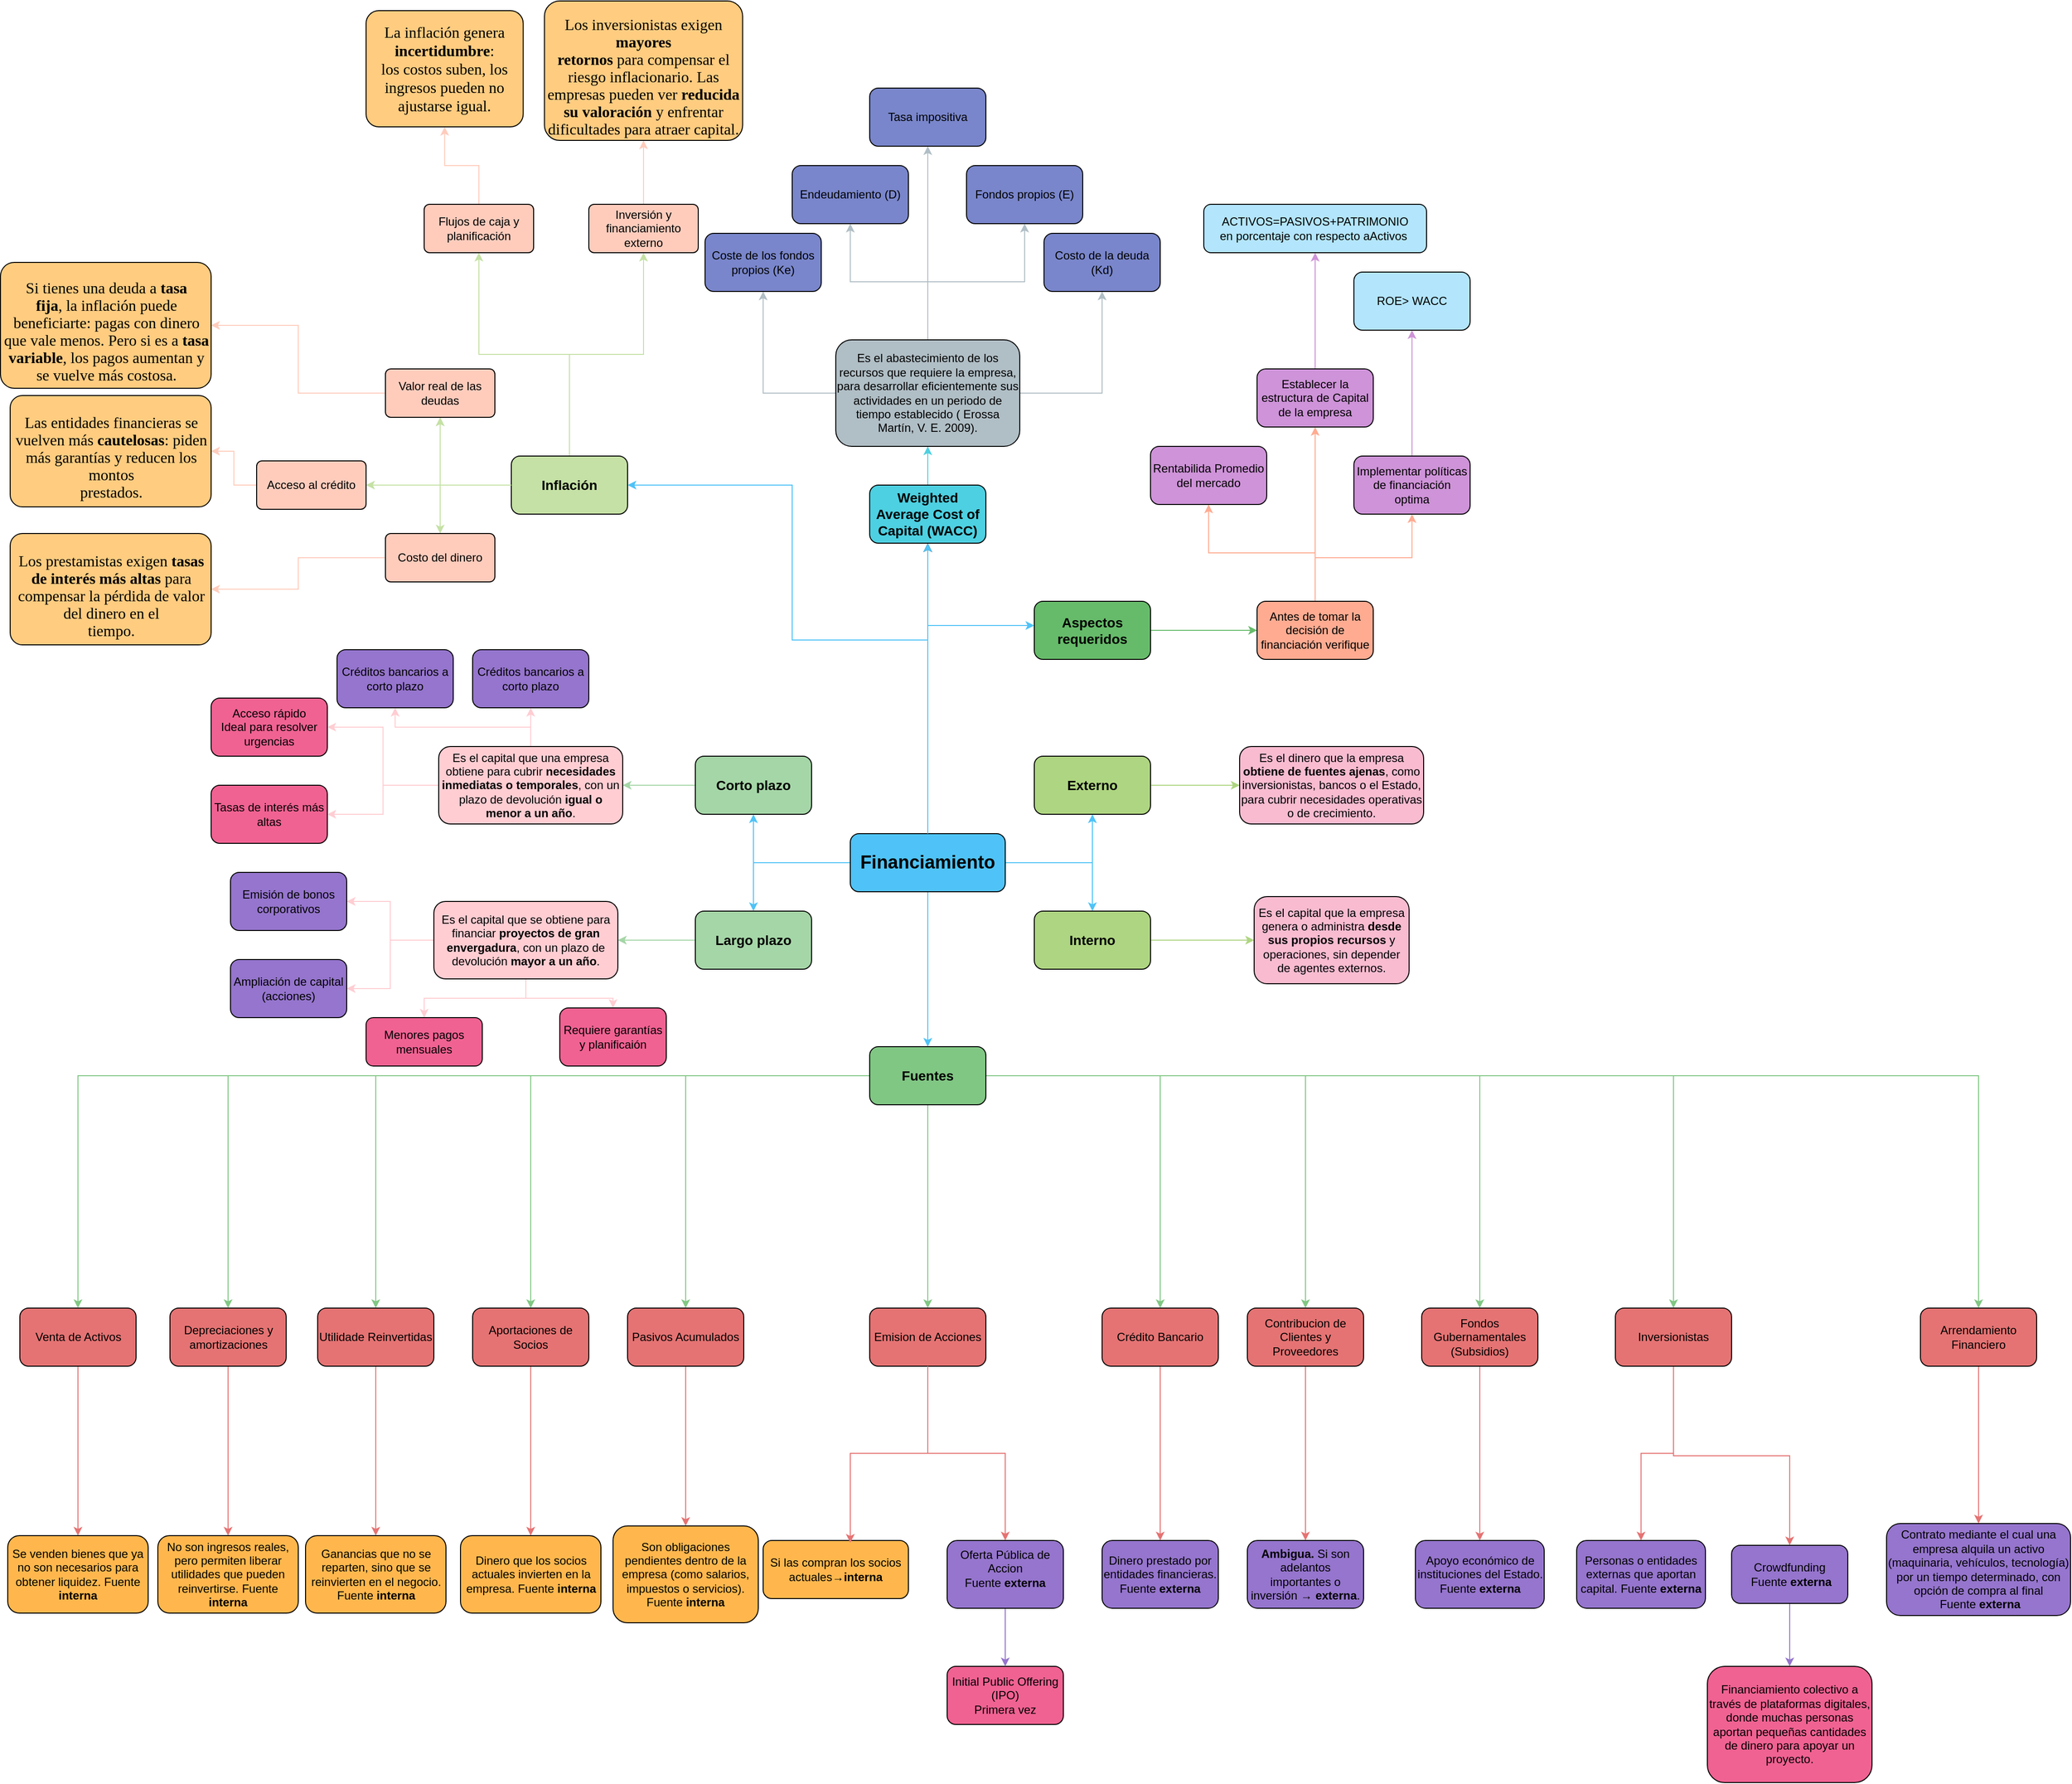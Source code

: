 <mxfile version="28.0.4">
  <diagram name="Página-1" id="NgDi0-G2fYcfRRq5TF5D">
    <mxGraphModel dx="4392" dy="3272" grid="1" gridSize="10" guides="1" tooltips="1" connect="1" arrows="1" fold="1" page="1" pageScale="1" pageWidth="827" pageHeight="1169" math="0" shadow="0">
      <root>
        <mxCell id="0" />
        <mxCell id="1" parent="0" />
        <mxCell id="3lcLdaj5VPi4XaE6kp0t-1" style="edgeStyle=orthogonalEdgeStyle;rounded=0;orthogonalLoop=1;jettySize=auto;html=1;strokeColor=#4FC3F7;" edge="1" parent="1" source="3lcLdaj5VPi4XaE6kp0t-10" target="3lcLdaj5VPi4XaE6kp0t-14">
          <mxGeometry relative="1" as="geometry" />
        </mxCell>
        <mxCell id="3lcLdaj5VPi4XaE6kp0t-2" value="" style="edgeStyle=orthogonalEdgeStyle;rounded=0;orthogonalLoop=1;jettySize=auto;html=1;strokeColor=#4FC3F7;" edge="1" parent="1" source="3lcLdaj5VPi4XaE6kp0t-10" target="3lcLdaj5VPi4XaE6kp0t-12">
          <mxGeometry relative="1" as="geometry" />
        </mxCell>
        <mxCell id="3lcLdaj5VPi4XaE6kp0t-3" style="edgeStyle=orthogonalEdgeStyle;rounded=0;orthogonalLoop=1;jettySize=auto;html=1;strokeColor=#4FC3F7;" edge="1" parent="1" source="3lcLdaj5VPi4XaE6kp0t-10" target="3lcLdaj5VPi4XaE6kp0t-16">
          <mxGeometry relative="1" as="geometry" />
        </mxCell>
        <mxCell id="3lcLdaj5VPi4XaE6kp0t-4" style="edgeStyle=orthogonalEdgeStyle;rounded=0;orthogonalLoop=1;jettySize=auto;html=1;strokeColor=#4FC3F7;" edge="1" parent="1" source="3lcLdaj5VPi4XaE6kp0t-10" target="3lcLdaj5VPi4XaE6kp0t-18">
          <mxGeometry relative="1" as="geometry" />
        </mxCell>
        <mxCell id="3lcLdaj5VPi4XaE6kp0t-5" style="edgeStyle=orthogonalEdgeStyle;rounded=0;orthogonalLoop=1;jettySize=auto;html=1;strokeColor=#4FC3F7;" edge="1" parent="1" source="3lcLdaj5VPi4XaE6kp0t-10" target="3lcLdaj5VPi4XaE6kp0t-20">
          <mxGeometry relative="1" as="geometry">
            <Array as="points">
              <mxPoint x="330" y="55" />
              <mxPoint x="440" y="55" />
            </Array>
          </mxGeometry>
        </mxCell>
        <mxCell id="3lcLdaj5VPi4XaE6kp0t-6" style="edgeStyle=orthogonalEdgeStyle;rounded=0;orthogonalLoop=1;jettySize=auto;html=1;strokeColor=#4FC3F7;" edge="1" parent="1" source="3lcLdaj5VPi4XaE6kp0t-10" target="3lcLdaj5VPi4XaE6kp0t-32">
          <mxGeometry relative="1" as="geometry" />
        </mxCell>
        <mxCell id="3lcLdaj5VPi4XaE6kp0t-7" style="edgeStyle=orthogonalEdgeStyle;rounded=0;orthogonalLoop=1;jettySize=auto;html=1;strokeColor=#4FC3F7;" edge="1" parent="1" source="3lcLdaj5VPi4XaE6kp0t-10" target="3lcLdaj5VPi4XaE6kp0t-38">
          <mxGeometry relative="1" as="geometry">
            <Array as="points">
              <mxPoint x="330" y="70" />
              <mxPoint x="190" y="70" />
            </Array>
          </mxGeometry>
        </mxCell>
        <mxCell id="3lcLdaj5VPi4XaE6kp0t-8" style="edgeStyle=orthogonalEdgeStyle;rounded=0;orthogonalLoop=1;jettySize=auto;html=1;strokeColor=#4DD0E1;" edge="1" parent="1" source="3lcLdaj5VPi4XaE6kp0t-123" target="3lcLdaj5VPi4XaE6kp0t-44">
          <mxGeometry relative="1" as="geometry" />
        </mxCell>
        <mxCell id="3lcLdaj5VPi4XaE6kp0t-9" style="edgeStyle=orthogonalEdgeStyle;rounded=0;orthogonalLoop=1;jettySize=auto;html=1;entryX=0.5;entryY=1;entryDx=0;entryDy=0;" edge="1" parent="1" source="3lcLdaj5VPi4XaE6kp0t-10" target="3lcLdaj5VPi4XaE6kp0t-123">
          <mxGeometry relative="1" as="geometry" />
        </mxCell>
        <mxCell id="3lcLdaj5VPi4XaE6kp0t-10" value="&lt;font style=&quot;font-size: 19px;&quot;&gt;&lt;b style=&quot;&quot;&gt;Financiamiento&lt;/b&gt;&lt;/font&gt;" style="rounded=1;whiteSpace=wrap;html=1;fillColor=#4FC3F7;" vertex="1" parent="1">
          <mxGeometry x="250" y="270" width="160" height="60" as="geometry" />
        </mxCell>
        <mxCell id="3lcLdaj5VPi4XaE6kp0t-11" style="edgeStyle=orthogonalEdgeStyle;rounded=0;orthogonalLoop=1;jettySize=auto;html=1;strokeColor=#AED581;" edge="1" parent="1" source="3lcLdaj5VPi4XaE6kp0t-12" target="3lcLdaj5VPi4XaE6kp0t-46">
          <mxGeometry relative="1" as="geometry" />
        </mxCell>
        <mxCell id="3lcLdaj5VPi4XaE6kp0t-12" value="Interno" style="rounded=1;whiteSpace=wrap;html=1;fillColor=#AED581;fontSize=14;fontStyle=1" vertex="1" parent="1">
          <mxGeometry x="440" y="350" width="120" height="60" as="geometry" />
        </mxCell>
        <mxCell id="3lcLdaj5VPi4XaE6kp0t-13" style="edgeStyle=orthogonalEdgeStyle;rounded=0;orthogonalLoop=1;jettySize=auto;html=1;strokeColor=#AED581;" edge="1" parent="1" source="3lcLdaj5VPi4XaE6kp0t-14" target="3lcLdaj5VPi4XaE6kp0t-59">
          <mxGeometry relative="1" as="geometry" />
        </mxCell>
        <mxCell id="3lcLdaj5VPi4XaE6kp0t-14" value="Externo" style="rounded=1;whiteSpace=wrap;html=1;fillColor=#AED581;fontSize=14;fontStyle=1" vertex="1" parent="1">
          <mxGeometry x="440" y="190" width="120" height="60" as="geometry" />
        </mxCell>
        <mxCell id="3lcLdaj5VPi4XaE6kp0t-15" value="" style="edgeStyle=orthogonalEdgeStyle;rounded=0;orthogonalLoop=1;jettySize=auto;html=1;strokeColor=#A5D6A7;" edge="1" parent="1" source="3lcLdaj5VPi4XaE6kp0t-16" target="3lcLdaj5VPi4XaE6kp0t-108">
          <mxGeometry relative="1" as="geometry" />
        </mxCell>
        <mxCell id="3lcLdaj5VPi4XaE6kp0t-16" value="Corto plazo" style="rounded=1;whiteSpace=wrap;html=1;fillColor=#A5D6A7;fontSize=14;fontStyle=1" vertex="1" parent="1">
          <mxGeometry x="90" y="190" width="120" height="60" as="geometry" />
        </mxCell>
        <mxCell id="3lcLdaj5VPi4XaE6kp0t-17" value="" style="edgeStyle=orthogonalEdgeStyle;rounded=0;orthogonalLoop=1;jettySize=auto;html=1;strokeColor=#A5D6A7;" edge="1" parent="1" source="3lcLdaj5VPi4XaE6kp0t-18" target="3lcLdaj5VPi4XaE6kp0t-113">
          <mxGeometry relative="1" as="geometry" />
        </mxCell>
        <mxCell id="3lcLdaj5VPi4XaE6kp0t-18" value="Largo plazo" style="rounded=1;whiteSpace=wrap;html=1;fillColor=#A5D6A7;fontSize=14;fontStyle=1" vertex="1" parent="1">
          <mxGeometry x="90" y="350" width="120" height="60" as="geometry" />
        </mxCell>
        <mxCell id="3lcLdaj5VPi4XaE6kp0t-19" style="edgeStyle=orthogonalEdgeStyle;rounded=0;orthogonalLoop=1;jettySize=auto;html=1;strokeColor=#66BB6A;" edge="1" parent="1" source="3lcLdaj5VPi4XaE6kp0t-20" target="3lcLdaj5VPi4XaE6kp0t-81">
          <mxGeometry relative="1" as="geometry" />
        </mxCell>
        <mxCell id="3lcLdaj5VPi4XaE6kp0t-20" value="Aspectos requeridos" style="rounded=1;whiteSpace=wrap;html=1;fillColor=#66BB6A;fontSize=14;fontStyle=1" vertex="1" parent="1">
          <mxGeometry x="440" y="30" width="120" height="60" as="geometry" />
        </mxCell>
        <mxCell id="3lcLdaj5VPi4XaE6kp0t-21" style="edgeStyle=orthogonalEdgeStyle;rounded=0;orthogonalLoop=1;jettySize=auto;html=1;strokeColor=#81C784;" edge="1" parent="1" source="3lcLdaj5VPi4XaE6kp0t-32" target="3lcLdaj5VPi4XaE6kp0t-48">
          <mxGeometry relative="1" as="geometry" />
        </mxCell>
        <mxCell id="3lcLdaj5VPi4XaE6kp0t-22" style="edgeStyle=orthogonalEdgeStyle;rounded=0;orthogonalLoop=1;jettySize=auto;html=1;strokeColor=#81C784;" edge="1" parent="1" source="3lcLdaj5VPi4XaE6kp0t-32" target="3lcLdaj5VPi4XaE6kp0t-50">
          <mxGeometry relative="1" as="geometry" />
        </mxCell>
        <mxCell id="3lcLdaj5VPi4XaE6kp0t-23" style="edgeStyle=orthogonalEdgeStyle;rounded=0;orthogonalLoop=1;jettySize=auto;html=1;strokeColor=#81C784;" edge="1" parent="1" source="3lcLdaj5VPi4XaE6kp0t-32" target="3lcLdaj5VPi4XaE6kp0t-52">
          <mxGeometry relative="1" as="geometry" />
        </mxCell>
        <mxCell id="3lcLdaj5VPi4XaE6kp0t-24" style="edgeStyle=orthogonalEdgeStyle;rounded=0;orthogonalLoop=1;jettySize=auto;html=1;strokeColor=#81C784;" edge="1" parent="1" source="3lcLdaj5VPi4XaE6kp0t-32" target="3lcLdaj5VPi4XaE6kp0t-54">
          <mxGeometry relative="1" as="geometry" />
        </mxCell>
        <mxCell id="3lcLdaj5VPi4XaE6kp0t-25" style="edgeStyle=orthogonalEdgeStyle;rounded=0;orthogonalLoop=1;jettySize=auto;html=1;strokeColor=#81C784;" edge="1" parent="1" source="3lcLdaj5VPi4XaE6kp0t-32" target="3lcLdaj5VPi4XaE6kp0t-56">
          <mxGeometry relative="1" as="geometry" />
        </mxCell>
        <mxCell id="3lcLdaj5VPi4XaE6kp0t-26" style="edgeStyle=orthogonalEdgeStyle;rounded=0;orthogonalLoop=1;jettySize=auto;html=1;strokeColor=#81C784;" edge="1" parent="1" source="3lcLdaj5VPi4XaE6kp0t-32" target="3lcLdaj5VPi4XaE6kp0t-58">
          <mxGeometry relative="1" as="geometry" />
        </mxCell>
        <mxCell id="3lcLdaj5VPi4XaE6kp0t-27" style="edgeStyle=orthogonalEdgeStyle;rounded=0;orthogonalLoop=1;jettySize=auto;html=1;strokeColor=#81C784;" edge="1" parent="1" source="3lcLdaj5VPi4XaE6kp0t-32" target="3lcLdaj5VPi4XaE6kp0t-61">
          <mxGeometry relative="1" as="geometry" />
        </mxCell>
        <mxCell id="3lcLdaj5VPi4XaE6kp0t-28" style="edgeStyle=orthogonalEdgeStyle;rounded=0;orthogonalLoop=1;jettySize=auto;html=1;strokeColor=#81C784;" edge="1" parent="1" source="3lcLdaj5VPi4XaE6kp0t-32" target="3lcLdaj5VPi4XaE6kp0t-63">
          <mxGeometry relative="1" as="geometry" />
        </mxCell>
        <mxCell id="3lcLdaj5VPi4XaE6kp0t-29" style="edgeStyle=orthogonalEdgeStyle;rounded=0;orthogonalLoop=1;jettySize=auto;html=1;strokeColor=#81C784;" edge="1" parent="1" source="3lcLdaj5VPi4XaE6kp0t-32" target="3lcLdaj5VPi4XaE6kp0t-68">
          <mxGeometry relative="1" as="geometry" />
        </mxCell>
        <mxCell id="3lcLdaj5VPi4XaE6kp0t-30" style="edgeStyle=orthogonalEdgeStyle;rounded=0;orthogonalLoop=1;jettySize=auto;html=1;strokeColor=#81C784;" edge="1" parent="1" source="3lcLdaj5VPi4XaE6kp0t-32" target="3lcLdaj5VPi4XaE6kp0t-70">
          <mxGeometry relative="1" as="geometry" />
        </mxCell>
        <mxCell id="3lcLdaj5VPi4XaE6kp0t-31" style="edgeStyle=orthogonalEdgeStyle;rounded=0;orthogonalLoop=1;jettySize=auto;html=1;strokeColor=#81C784;" edge="1" parent="1" source="3lcLdaj5VPi4XaE6kp0t-32" target="3lcLdaj5VPi4XaE6kp0t-72">
          <mxGeometry relative="1" as="geometry" />
        </mxCell>
        <mxCell id="3lcLdaj5VPi4XaE6kp0t-32" value="Fuentes" style="rounded=1;whiteSpace=wrap;html=1;fillColor=#81C784;fontStyle=1;fontSize=14;" vertex="1" parent="1">
          <mxGeometry x="270" y="490" width="120" height="60" as="geometry" />
        </mxCell>
        <mxCell id="3lcLdaj5VPi4XaE6kp0t-33" style="edgeStyle=orthogonalEdgeStyle;rounded=0;orthogonalLoop=1;jettySize=auto;html=1;strokeColor=#C5E1A5;" edge="1" parent="1" source="3lcLdaj5VPi4XaE6kp0t-38" target="3lcLdaj5VPi4XaE6kp0t-125">
          <mxGeometry relative="1" as="geometry" />
        </mxCell>
        <mxCell id="3lcLdaj5VPi4XaE6kp0t-34" style="edgeStyle=orthogonalEdgeStyle;rounded=0;orthogonalLoop=1;jettySize=auto;html=1;strokeColor=#C5E1A5;" edge="1" parent="1" source="3lcLdaj5VPi4XaE6kp0t-38" target="3lcLdaj5VPi4XaE6kp0t-135">
          <mxGeometry relative="1" as="geometry" />
        </mxCell>
        <mxCell id="3lcLdaj5VPi4XaE6kp0t-35" style="edgeStyle=orthogonalEdgeStyle;rounded=0;orthogonalLoop=1;jettySize=auto;html=1;strokeColor=#C5E1A5;" edge="1" parent="1" source="3lcLdaj5VPi4XaE6kp0t-38" target="3lcLdaj5VPi4XaE6kp0t-130">
          <mxGeometry relative="1" as="geometry" />
        </mxCell>
        <mxCell id="3lcLdaj5VPi4XaE6kp0t-36" style="edgeStyle=orthogonalEdgeStyle;rounded=0;orthogonalLoop=1;jettySize=auto;html=1;strokeColor=#C5E1A5;" edge="1" parent="1" source="3lcLdaj5VPi4XaE6kp0t-38" target="3lcLdaj5VPi4XaE6kp0t-132">
          <mxGeometry relative="1" as="geometry" />
        </mxCell>
        <mxCell id="3lcLdaj5VPi4XaE6kp0t-37" style="edgeStyle=orthogonalEdgeStyle;rounded=0;orthogonalLoop=1;jettySize=auto;html=1;strokeColor=#C5E1A5;" edge="1" parent="1" source="3lcLdaj5VPi4XaE6kp0t-38" target="3lcLdaj5VPi4XaE6kp0t-128">
          <mxGeometry relative="1" as="geometry" />
        </mxCell>
        <mxCell id="3lcLdaj5VPi4XaE6kp0t-38" value="Inflación" style="rounded=1;whiteSpace=wrap;html=1;fillColor=#C5E1A5;fontSize=14;fontStyle=1" vertex="1" parent="1">
          <mxGeometry x="-100" y="-120" width="120" height="60" as="geometry" />
        </mxCell>
        <mxCell id="3lcLdaj5VPi4XaE6kp0t-39" style="edgeStyle=orthogonalEdgeStyle;rounded=0;orthogonalLoop=1;jettySize=auto;html=1;strokeColor=#B0BEC5;" edge="1" parent="1" source="3lcLdaj5VPi4XaE6kp0t-44" target="3lcLdaj5VPi4XaE6kp0t-74">
          <mxGeometry relative="1" as="geometry" />
        </mxCell>
        <mxCell id="3lcLdaj5VPi4XaE6kp0t-40" style="edgeStyle=orthogonalEdgeStyle;rounded=0;orthogonalLoop=1;jettySize=auto;html=1;strokeColor=#B0BEC5;" edge="1" parent="1" source="3lcLdaj5VPi4XaE6kp0t-44" target="3lcLdaj5VPi4XaE6kp0t-75">
          <mxGeometry relative="1" as="geometry" />
        </mxCell>
        <mxCell id="3lcLdaj5VPi4XaE6kp0t-41" style="edgeStyle=orthogonalEdgeStyle;rounded=0;orthogonalLoop=1;jettySize=auto;html=1;strokeColor=#B0BEC5;" edge="1" parent="1" source="3lcLdaj5VPi4XaE6kp0t-44" target="3lcLdaj5VPi4XaE6kp0t-77">
          <mxGeometry relative="1" as="geometry" />
        </mxCell>
        <mxCell id="3lcLdaj5VPi4XaE6kp0t-42" style="edgeStyle=orthogonalEdgeStyle;rounded=0;orthogonalLoop=1;jettySize=auto;html=1;strokeColor=#B0BEC5;" edge="1" parent="1" source="3lcLdaj5VPi4XaE6kp0t-44" target="3lcLdaj5VPi4XaE6kp0t-76">
          <mxGeometry relative="1" as="geometry" />
        </mxCell>
        <mxCell id="3lcLdaj5VPi4XaE6kp0t-43" style="edgeStyle=orthogonalEdgeStyle;rounded=0;orthogonalLoop=1;jettySize=auto;html=1;strokeColor=#B0BEC5;" edge="1" parent="1" source="3lcLdaj5VPi4XaE6kp0t-44" target="3lcLdaj5VPi4XaE6kp0t-73">
          <mxGeometry relative="1" as="geometry" />
        </mxCell>
        <mxCell id="3lcLdaj5VPi4XaE6kp0t-44" value="Es el abastecimiento de los recursos que requiere la empresa, para desarrollar eficientemente sus actividades en un periodo de tiempo establecido ( Erossa Martín, V. E. 2009)." style="rounded=1;whiteSpace=wrap;html=1;fillColor=#B0BEC5;" vertex="1" parent="1">
          <mxGeometry x="235" y="-240" width="190" height="110" as="geometry" />
        </mxCell>
        <mxCell id="3lcLdaj5VPi4XaE6kp0t-45" value="Initial Public Offering (IPO)&lt;div&gt;Primera vez&lt;/div&gt;" style="rounded=1;whiteSpace=wrap;html=1;fillColor=#F06292;" vertex="1" parent="1">
          <mxGeometry x="350" y="1130" width="120" height="60" as="geometry" />
        </mxCell>
        <mxCell id="3lcLdaj5VPi4XaE6kp0t-46" value="&lt;p&gt;Es el capital que la empresa genera o administra &lt;strong&gt;desde sus propios recursos&lt;/strong&gt; y operaciones, sin depender de agentes externos.&lt;/p&gt;" style="rounded=1;whiteSpace=wrap;html=1;fillColor=#F8BBD0;" vertex="1" parent="1">
          <mxGeometry x="667" y="335" width="160" height="90" as="geometry" />
        </mxCell>
        <mxCell id="3lcLdaj5VPi4XaE6kp0t-47" value="" style="edgeStyle=orthogonalEdgeStyle;rounded=0;orthogonalLoop=1;jettySize=auto;html=1;strokeColor=#E57373;" edge="1" parent="1" source="3lcLdaj5VPi4XaE6kp0t-48" target="3lcLdaj5VPi4XaE6kp0t-92">
          <mxGeometry relative="1" as="geometry" />
        </mxCell>
        <mxCell id="3lcLdaj5VPi4XaE6kp0t-48" value="Utilidade Reinvertidas" style="rounded=1;whiteSpace=wrap;html=1;fillColor=#E57373;" vertex="1" parent="1">
          <mxGeometry x="-300" y="760" width="120" height="60" as="geometry" />
        </mxCell>
        <mxCell id="3lcLdaj5VPi4XaE6kp0t-49" style="edgeStyle=orthogonalEdgeStyle;rounded=0;orthogonalLoop=1;jettySize=auto;html=1;strokeColor=#E57373;" edge="1" parent="1" source="3lcLdaj5VPi4XaE6kp0t-50" target="3lcLdaj5VPi4XaE6kp0t-93">
          <mxGeometry relative="1" as="geometry" />
        </mxCell>
        <mxCell id="3lcLdaj5VPi4XaE6kp0t-50" value="Venta de Activos" style="rounded=1;whiteSpace=wrap;html=1;fillColor=#E57373;" vertex="1" parent="1">
          <mxGeometry x="-607.5" y="760" width="120" height="60" as="geometry" />
        </mxCell>
        <mxCell id="3lcLdaj5VPi4XaE6kp0t-51" style="edgeStyle=orthogonalEdgeStyle;rounded=0;orthogonalLoop=1;jettySize=auto;html=1;strokeColor=#E57373;" edge="1" parent="1" source="3lcLdaj5VPi4XaE6kp0t-52" target="3lcLdaj5VPi4XaE6kp0t-65">
          <mxGeometry relative="1" as="geometry" />
        </mxCell>
        <mxCell id="3lcLdaj5VPi4XaE6kp0t-52" value="Emision de Acciones" style="rounded=1;whiteSpace=wrap;html=1;fillColor=#E57373;" vertex="1" parent="1">
          <mxGeometry x="270" y="760" width="120" height="60" as="geometry" />
        </mxCell>
        <mxCell id="3lcLdaj5VPi4XaE6kp0t-53" style="edgeStyle=orthogonalEdgeStyle;rounded=0;orthogonalLoop=1;jettySize=auto;html=1;strokeColor=#E57373;" edge="1" parent="1" source="3lcLdaj5VPi4XaE6kp0t-54" target="3lcLdaj5VPi4XaE6kp0t-89">
          <mxGeometry relative="1" as="geometry" />
        </mxCell>
        <mxCell id="3lcLdaj5VPi4XaE6kp0t-54" value="Pasivos Acumulados" style="rounded=1;whiteSpace=wrap;html=1;fillColor=#E57373;" vertex="1" parent="1">
          <mxGeometry x="20" y="760" width="120" height="60" as="geometry" />
        </mxCell>
        <mxCell id="3lcLdaj5VPi4XaE6kp0t-55" style="edgeStyle=orthogonalEdgeStyle;rounded=0;orthogonalLoop=1;jettySize=auto;html=1;strokeColor=#E57373;" edge="1" parent="1" source="3lcLdaj5VPi4XaE6kp0t-56" target="3lcLdaj5VPi4XaE6kp0t-90">
          <mxGeometry relative="1" as="geometry" />
        </mxCell>
        <mxCell id="3lcLdaj5VPi4XaE6kp0t-56" value="Aportaciones de Socios" style="rounded=1;whiteSpace=wrap;html=1;fillColor=#E57373;" vertex="1" parent="1">
          <mxGeometry x="-140" y="760" width="120" height="60" as="geometry" />
        </mxCell>
        <mxCell id="3lcLdaj5VPi4XaE6kp0t-57" value="" style="edgeStyle=orthogonalEdgeStyle;rounded=0;orthogonalLoop=1;jettySize=auto;html=1;strokeColor=#E57373;" edge="1" parent="1" source="3lcLdaj5VPi4XaE6kp0t-58" target="3lcLdaj5VPi4XaE6kp0t-91">
          <mxGeometry relative="1" as="geometry" />
        </mxCell>
        <mxCell id="3lcLdaj5VPi4XaE6kp0t-58" value="Depreciaciones y amortizaciones" style="rounded=1;whiteSpace=wrap;html=1;fillColor=#E57373;" vertex="1" parent="1">
          <mxGeometry x="-452.5" y="760" width="120" height="60" as="geometry" />
        </mxCell>
        <mxCell id="3lcLdaj5VPi4XaE6kp0t-59" value="&lt;p&gt;Es el dinero que la empresa &lt;strong&gt;obtiene de fuentes ajenas&lt;/strong&gt;, como inversionistas, bancos o el Estado, para cubrir necesidades operativas o de crecimiento.&lt;/p&gt;" style="rounded=1;whiteSpace=wrap;html=1;fillColor=#F8BBD0;" vertex="1" parent="1">
          <mxGeometry x="652" y="180" width="190" height="80" as="geometry" />
        </mxCell>
        <mxCell id="3lcLdaj5VPi4XaE6kp0t-60" style="edgeStyle=orthogonalEdgeStyle;rounded=0;orthogonalLoop=1;jettySize=auto;html=1;strokeColor=#E57373;" edge="1" parent="1" source="3lcLdaj5VPi4XaE6kp0t-61" target="3lcLdaj5VPi4XaE6kp0t-97">
          <mxGeometry relative="1" as="geometry" />
        </mxCell>
        <mxCell id="3lcLdaj5VPi4XaE6kp0t-61" value="Contribucion de Clientes y Proveedores" style="rounded=1;whiteSpace=wrap;html=1;fillColor=#E57373;" vertex="1" parent="1">
          <mxGeometry x="660" y="760" width="120" height="60" as="geometry" />
        </mxCell>
        <mxCell id="3lcLdaj5VPi4XaE6kp0t-62" style="edgeStyle=orthogonalEdgeStyle;rounded=0;orthogonalLoop=1;jettySize=auto;html=1;strokeColor=#E57373;" edge="1" parent="1" source="3lcLdaj5VPi4XaE6kp0t-63" target="3lcLdaj5VPi4XaE6kp0t-98">
          <mxGeometry relative="1" as="geometry" />
        </mxCell>
        <mxCell id="3lcLdaj5VPi4XaE6kp0t-63" value="Fondos Gubernamentales&lt;div&gt;(Subsidios)&lt;/div&gt;" style="rounded=1;whiteSpace=wrap;html=1;fillColor=#E57373;" vertex="1" parent="1">
          <mxGeometry x="840" y="760" width="120" height="60" as="geometry" />
        </mxCell>
        <mxCell id="3lcLdaj5VPi4XaE6kp0t-64" style="edgeStyle=orthogonalEdgeStyle;rounded=0;orthogonalLoop=1;jettySize=auto;html=1;strokeColor=#9575CD;" edge="1" parent="1" source="3lcLdaj5VPi4XaE6kp0t-65" target="3lcLdaj5VPi4XaE6kp0t-45">
          <mxGeometry relative="1" as="geometry" />
        </mxCell>
        <mxCell id="3lcLdaj5VPi4XaE6kp0t-65" value="&lt;div&gt;&lt;span style=&quot;background-color: transparent; color: light-dark(rgb(0, 0, 0), rgb(255, 255, 255));&quot;&gt;Oferta Pública de Accion&lt;/span&gt;&lt;/div&gt;&lt;div&gt;&lt;span style=&quot;background-color: transparent; color: light-dark(rgb(0, 0, 0), rgb(255, 255, 255));&quot;&gt;Fuente &lt;/span&gt;&lt;strong style=&quot;background-color: transparent; color: light-dark(rgb(0, 0, 0), rgb(255, 255, 255));&quot;&gt;externa&lt;/strong&gt;&lt;/div&gt;&lt;div&gt;&lt;p&gt; &lt;/p&gt;&lt;/div&gt;" style="rounded=1;whiteSpace=wrap;html=1;fillColor=#9575CD;" vertex="1" parent="1">
          <mxGeometry x="350" y="1000" width="120" height="70" as="geometry" />
        </mxCell>
        <mxCell id="3lcLdaj5VPi4XaE6kp0t-66" style="edgeStyle=orthogonalEdgeStyle;rounded=0;orthogonalLoop=1;jettySize=auto;html=1;strokeColor=#E57373;" edge="1" parent="1" source="3lcLdaj5VPi4XaE6kp0t-68" target="3lcLdaj5VPi4XaE6kp0t-99">
          <mxGeometry relative="1" as="geometry" />
        </mxCell>
        <mxCell id="3lcLdaj5VPi4XaE6kp0t-67" style="edgeStyle=orthogonalEdgeStyle;rounded=0;orthogonalLoop=1;jettySize=auto;html=1;strokeColor=#E57373;" edge="1" parent="1" source="3lcLdaj5VPi4XaE6kp0t-68" target="3lcLdaj5VPi4XaE6kp0t-101">
          <mxGeometry relative="1" as="geometry" />
        </mxCell>
        <mxCell id="3lcLdaj5VPi4XaE6kp0t-68" value="Inversionistas" style="rounded=1;whiteSpace=wrap;html=1;fillColor=#E57373;" vertex="1" parent="1">
          <mxGeometry x="1040" y="760" width="120" height="60" as="geometry" />
        </mxCell>
        <mxCell id="3lcLdaj5VPi4XaE6kp0t-69" style="edgeStyle=orthogonalEdgeStyle;rounded=0;orthogonalLoop=1;jettySize=auto;html=1;strokeColor=#E57373;" edge="1" parent="1" source="3lcLdaj5VPi4XaE6kp0t-70" target="3lcLdaj5VPi4XaE6kp0t-103">
          <mxGeometry relative="1" as="geometry" />
        </mxCell>
        <mxCell id="3lcLdaj5VPi4XaE6kp0t-70" value="Arrendamiento Financiero" style="rounded=1;whiteSpace=wrap;html=1;fillColor=#E57373;" vertex="1" parent="1">
          <mxGeometry x="1355" y="760" width="120" height="60" as="geometry" />
        </mxCell>
        <mxCell id="3lcLdaj5VPi4XaE6kp0t-71" style="edgeStyle=orthogonalEdgeStyle;rounded=0;orthogonalLoop=1;jettySize=auto;html=1;strokeColor=#E57373;" edge="1" parent="1" source="3lcLdaj5VPi4XaE6kp0t-72" target="3lcLdaj5VPi4XaE6kp0t-96">
          <mxGeometry relative="1" as="geometry" />
        </mxCell>
        <mxCell id="3lcLdaj5VPi4XaE6kp0t-72" value="Crédito Bancario" style="rounded=1;whiteSpace=wrap;html=1;fillColor=#E57373;" vertex="1" parent="1">
          <mxGeometry x="510" y="760" width="120" height="60" as="geometry" />
        </mxCell>
        <mxCell id="3lcLdaj5VPi4XaE6kp0t-73" value="Coste de los fondos propios (Ke)" style="rounded=1;whiteSpace=wrap;html=1;fillColor=#7986CB;" vertex="1" parent="1">
          <mxGeometry x="100" y="-350" width="120" height="60" as="geometry" />
        </mxCell>
        <mxCell id="3lcLdaj5VPi4XaE6kp0t-74" value="Costo de la deuda (Kd)" style="rounded=1;whiteSpace=wrap;html=1;fillColor=#7986CB;" vertex="1" parent="1">
          <mxGeometry x="450" y="-350" width="120" height="60" as="geometry" />
        </mxCell>
        <mxCell id="3lcLdaj5VPi4XaE6kp0t-75" value="Fondos propios (E)" style="rounded=1;whiteSpace=wrap;html=1;fillColor=#7986CB;" vertex="1" parent="1">
          <mxGeometry x="370" y="-420" width="120" height="60" as="geometry" />
        </mxCell>
        <mxCell id="3lcLdaj5VPi4XaE6kp0t-76" value="Endeudamiento (D)" style="rounded=1;whiteSpace=wrap;html=1;fillColor=#7986CB;" vertex="1" parent="1">
          <mxGeometry x="190" y="-420" width="120" height="60" as="geometry" />
        </mxCell>
        <mxCell id="3lcLdaj5VPi4XaE6kp0t-77" value="Tasa impositiva" style="rounded=1;whiteSpace=wrap;html=1;fillColor=#7986CB;" vertex="1" parent="1">
          <mxGeometry x="270" y="-500" width="120" height="60" as="geometry" />
        </mxCell>
        <mxCell id="3lcLdaj5VPi4XaE6kp0t-78" style="edgeStyle=orthogonalEdgeStyle;rounded=0;orthogonalLoop=1;jettySize=auto;html=1;strokeColor=#FFAB91;" edge="1" parent="1" source="3lcLdaj5VPi4XaE6kp0t-81" target="3lcLdaj5VPi4XaE6kp0t-82">
          <mxGeometry relative="1" as="geometry" />
        </mxCell>
        <mxCell id="3lcLdaj5VPi4XaE6kp0t-79" style="edgeStyle=orthogonalEdgeStyle;rounded=0;orthogonalLoop=1;jettySize=auto;html=1;strokeColor=#FFAB91;" edge="1" parent="1" source="3lcLdaj5VPi4XaE6kp0t-81" target="3lcLdaj5VPi4XaE6kp0t-84">
          <mxGeometry relative="1" as="geometry" />
        </mxCell>
        <mxCell id="3lcLdaj5VPi4XaE6kp0t-80" value="" style="edgeStyle=orthogonalEdgeStyle;rounded=0;orthogonalLoop=1;jettySize=auto;html=1;strokeColor=#FFAB91;" edge="1" parent="1" source="3lcLdaj5VPi4XaE6kp0t-81" target="3lcLdaj5VPi4XaE6kp0t-86">
          <mxGeometry relative="1" as="geometry" />
        </mxCell>
        <mxCell id="3lcLdaj5VPi4XaE6kp0t-81" value="Antes de tomar la decisión de financiación verifique" style="rounded=1;whiteSpace=wrap;html=1;fillColor=#FFAB91;" vertex="1" parent="1">
          <mxGeometry x="670" y="30" width="120" height="60" as="geometry" />
        </mxCell>
        <mxCell id="3lcLdaj5VPi4XaE6kp0t-82" value="Rentabilida Promedio del mercado" style="rounded=1;whiteSpace=wrap;html=1;fillColor=#CE93D8;" vertex="1" parent="1">
          <mxGeometry x="560" y="-130" width="120" height="60" as="geometry" />
        </mxCell>
        <mxCell id="3lcLdaj5VPi4XaE6kp0t-83" value="" style="edgeStyle=orthogonalEdgeStyle;rounded=0;orthogonalLoop=1;jettySize=auto;html=1;strokeColor=#CE93D8;" edge="1" parent="1" source="3lcLdaj5VPi4XaE6kp0t-84" target="3lcLdaj5VPi4XaE6kp0t-88">
          <mxGeometry relative="1" as="geometry" />
        </mxCell>
        <mxCell id="3lcLdaj5VPi4XaE6kp0t-84" value="Establecer la estructura de Capital de la empresa" style="rounded=1;whiteSpace=wrap;html=1;fillColor=#CE93D8;" vertex="1" parent="1">
          <mxGeometry x="670" y="-210" width="120" height="60" as="geometry" />
        </mxCell>
        <mxCell id="3lcLdaj5VPi4XaE6kp0t-85" value="" style="edgeStyle=orthogonalEdgeStyle;rounded=0;orthogonalLoop=1;jettySize=auto;html=1;strokeColor=#CE93D8;" edge="1" parent="1" source="3lcLdaj5VPi4XaE6kp0t-86" target="3lcLdaj5VPi4XaE6kp0t-87">
          <mxGeometry relative="1" as="geometry" />
        </mxCell>
        <mxCell id="3lcLdaj5VPi4XaE6kp0t-86" value="Implementar políticas de financiación optima" style="rounded=1;whiteSpace=wrap;html=1;fillColor=#CE93D8;" vertex="1" parent="1">
          <mxGeometry x="770" y="-120" width="120" height="60" as="geometry" />
        </mxCell>
        <mxCell id="3lcLdaj5VPi4XaE6kp0t-87" value="ROE&amp;gt; WACC" style="whiteSpace=wrap;html=1;rounded=1;fillColor=#B3E5FC;" vertex="1" parent="1">
          <mxGeometry x="770" y="-310" width="120" height="60" as="geometry" />
        </mxCell>
        <mxCell id="3lcLdaj5VPi4XaE6kp0t-88" value="ACTIVOS=PASIVOS+PATRIMONIO&lt;div&gt;en porcentaje con respecto aActivos&amp;nbsp;&lt;/div&gt;" style="whiteSpace=wrap;html=1;rounded=1;fillColor=#B3E5FC;" vertex="1" parent="1">
          <mxGeometry x="615" y="-380" width="230" height="50" as="geometry" />
        </mxCell>
        <mxCell id="3lcLdaj5VPi4XaE6kp0t-89" value="&lt;p&gt;Son obligaciones pendientes dentro de la empresa (como salarios, impuestos o servicios). Fuente &lt;strong&gt;interna&lt;/strong&gt; &lt;/p&gt;" style="rounded=1;whiteSpace=wrap;html=1;fillColor=#FFB74D;" vertex="1" parent="1">
          <mxGeometry x="5" y="985" width="150" height="100" as="geometry" />
        </mxCell>
        <mxCell id="3lcLdaj5VPi4XaE6kp0t-90" value="&lt;p&gt;Dinero que los socios actuales invierten en la empresa. Fuente &lt;strong&gt;interna&lt;/strong&gt;&lt;/p&gt;" style="rounded=1;whiteSpace=wrap;html=1;fillColor=#FFB74D;" vertex="1" parent="1">
          <mxGeometry x="-152.5" y="995" width="145" height="80" as="geometry" />
        </mxCell>
        <mxCell id="3lcLdaj5VPi4XaE6kp0t-91" value="&lt;p&gt;No son ingresos reales, pero permiten liberar utilidades que pueden reinvertirse. Fuente &lt;strong&gt;interna&lt;/strong&gt; &lt;/p&gt;" style="rounded=1;whiteSpace=wrap;html=1;fillColor=#FFB74D;" vertex="1" parent="1">
          <mxGeometry x="-465" y="995" width="145" height="80" as="geometry" />
        </mxCell>
        <mxCell id="3lcLdaj5VPi4XaE6kp0t-92" value="&lt;p&gt;Ganancias que no se reparten, sino que se reinvierten en el negocio. Fuente &lt;strong&gt;interna&lt;/strong&gt; &lt;/p&gt;" style="rounded=1;whiteSpace=wrap;html=1;fillColor=#FFB74D;" vertex="1" parent="1">
          <mxGeometry x="-312.5" y="995" width="145" height="80" as="geometry" />
        </mxCell>
        <mxCell id="3lcLdaj5VPi4XaE6kp0t-93" value="&lt;p&gt;Se venden bienes que ya no son necesarios para obtener liquidez. Fuente &lt;strong&gt;interna&lt;/strong&gt; &lt;/p&gt;" style="rounded=1;whiteSpace=wrap;html=1;fillColor=#FFB74D;" vertex="1" parent="1">
          <mxGeometry x="-620" y="995" width="145" height="80" as="geometry" />
        </mxCell>
        <mxCell id="3lcLdaj5VPi4XaE6kp0t-94" value="&lt;p&gt;Si las compran los socios actuales→&lt;strong&gt;interna&lt;/strong&gt;&lt;/p&gt;" style="rounded=1;whiteSpace=wrap;html=1;fillColor=#FFB74D;" vertex="1" parent="1">
          <mxGeometry x="160" y="1000" width="150" height="60" as="geometry" />
        </mxCell>
        <mxCell id="3lcLdaj5VPi4XaE6kp0t-95" style="edgeStyle=orthogonalEdgeStyle;rounded=0;orthogonalLoop=1;jettySize=auto;html=1;entryX=0.6;entryY=0.039;entryDx=0;entryDy=0;entryPerimeter=0;strokeColor=#E57373;" edge="1" parent="1" source="3lcLdaj5VPi4XaE6kp0t-52" target="3lcLdaj5VPi4XaE6kp0t-94">
          <mxGeometry relative="1" as="geometry" />
        </mxCell>
        <mxCell id="3lcLdaj5VPi4XaE6kp0t-96" value="&lt;div&gt;&lt;p&gt;Dinero prestado por entidades financieras. Fuente &lt;strong&gt;externa&lt;/strong&gt; &lt;/p&gt;&lt;/div&gt;&lt;div&gt;&lt;p&gt; &lt;/p&gt;&lt;/div&gt;" style="rounded=1;whiteSpace=wrap;html=1;fillColor=#9575CD;" vertex="1" parent="1">
          <mxGeometry x="510" y="1000" width="120" height="70" as="geometry" />
        </mxCell>
        <mxCell id="3lcLdaj5VPi4XaE6kp0t-97" value="&lt;div&gt;&lt;p&gt; &lt;strong&gt;Ambigua.&lt;/strong&gt; Si son adelantos importantes o inversión → &lt;strong&gt;externa&lt;/strong&gt;.&lt;br&gt;&lt;/p&gt;&lt;/div&gt;&lt;div&gt;&lt;p&gt; &lt;/p&gt;&lt;/div&gt;" style="rounded=1;whiteSpace=wrap;html=1;fillColor=#9575CD;" vertex="1" parent="1">
          <mxGeometry x="660" y="1000" width="120" height="70" as="geometry" />
        </mxCell>
        <mxCell id="3lcLdaj5VPi4XaE6kp0t-98" value="&lt;div&gt;&lt;p&gt;Apoyo económico de instituciones del Estado. Fuente &lt;strong&gt;externa&lt;/strong&gt;&lt;/p&gt;&lt;/div&gt;&lt;div&gt;&lt;p&gt; &lt;/p&gt;&lt;/div&gt;" style="rounded=1;whiteSpace=wrap;html=1;fillColor=#9575CD;" vertex="1" parent="1">
          <mxGeometry x="833.5" y="1000" width="133" height="70" as="geometry" />
        </mxCell>
        <mxCell id="3lcLdaj5VPi4XaE6kp0t-99" value="&lt;div&gt;&lt;p&gt;Personas o entidades externas que aportan capital. Fuente &lt;strong&gt;externa&lt;/strong&gt;&lt;/p&gt;&lt;/div&gt;&lt;div&gt;&lt;p&gt; &lt;/p&gt;&lt;/div&gt;" style="rounded=1;whiteSpace=wrap;html=1;fillColor=#9575CD;" vertex="1" parent="1">
          <mxGeometry x="1000" y="1000" width="133" height="70" as="geometry" />
        </mxCell>
        <mxCell id="3lcLdaj5VPi4XaE6kp0t-100" style="edgeStyle=orthogonalEdgeStyle;rounded=0;orthogonalLoop=1;jettySize=auto;html=1;strokeColor=#9575CD;" edge="1" parent="1" source="3lcLdaj5VPi4XaE6kp0t-101" target="3lcLdaj5VPi4XaE6kp0t-102">
          <mxGeometry relative="1" as="geometry" />
        </mxCell>
        <mxCell id="3lcLdaj5VPi4XaE6kp0t-101" value="Crowdfunding&lt;div&gt;&amp;nbsp;Fuente&amp;nbsp;&lt;strong&gt;externa&lt;/strong&gt;&lt;/div&gt;" style="rounded=1;whiteSpace=wrap;html=1;fillColor=#9575CD;" vertex="1" parent="1">
          <mxGeometry x="1160" y="1005" width="120" height="60" as="geometry" />
        </mxCell>
        <mxCell id="3lcLdaj5VPi4XaE6kp0t-102" value="Financiamiento colectivo a través de plataformas digitales, donde muchas personas aportan pequeñas cantidades de dinero para apoyar un proyecto." style="rounded=1;whiteSpace=wrap;html=1;fillColor=#F06292;" vertex="1" parent="1">
          <mxGeometry x="1135" y="1130" width="170" height="120" as="geometry" />
        </mxCell>
        <mxCell id="3lcLdaj5VPi4XaE6kp0t-103" value="Contrato mediante el cual una empresa alquila un activo (maquinaria, vehículos, tecnología) por un tiempo determinado, con opción de compra al final&lt;div&gt;&amp;nbsp;Fuente&amp;nbsp;&lt;strong&gt;externa&lt;/strong&gt;&lt;/div&gt;" style="rounded=1;whiteSpace=wrap;html=1;fillColor=#9575CD;" vertex="1" parent="1">
          <mxGeometry x="1320" y="982.5" width="190" height="95" as="geometry" />
        </mxCell>
        <mxCell id="3lcLdaj5VPi4XaE6kp0t-104" value="" style="edgeStyle=orthogonalEdgeStyle;rounded=0;orthogonalLoop=1;jettySize=auto;html=1;strokeColor=#FFCDD2;" edge="1" parent="1" source="3lcLdaj5VPi4XaE6kp0t-108" target="3lcLdaj5VPi4XaE6kp0t-114">
          <mxGeometry relative="1" as="geometry" />
        </mxCell>
        <mxCell id="3lcLdaj5VPi4XaE6kp0t-105" style="edgeStyle=orthogonalEdgeStyle;rounded=0;orthogonalLoop=1;jettySize=auto;html=1;strokeColor=#FFCDD2;" edge="1" parent="1" source="3lcLdaj5VPi4XaE6kp0t-108" target="3lcLdaj5VPi4XaE6kp0t-115">
          <mxGeometry relative="1" as="geometry" />
        </mxCell>
        <mxCell id="3lcLdaj5VPi4XaE6kp0t-106" style="edgeStyle=orthogonalEdgeStyle;rounded=0;orthogonalLoop=1;jettySize=auto;html=1;strokeColor=#FFCDD2;" edge="1" parent="1" source="3lcLdaj5VPi4XaE6kp0t-108" target="3lcLdaj5VPi4XaE6kp0t-116">
          <mxGeometry relative="1" as="geometry" />
        </mxCell>
        <mxCell id="3lcLdaj5VPi4XaE6kp0t-107" style="edgeStyle=orthogonalEdgeStyle;rounded=0;orthogonalLoop=1;jettySize=auto;html=1;strokeColor=#FFCDD2;" edge="1" parent="1" source="3lcLdaj5VPi4XaE6kp0t-108" target="3lcLdaj5VPi4XaE6kp0t-117">
          <mxGeometry relative="1" as="geometry" />
        </mxCell>
        <mxCell id="3lcLdaj5VPi4XaE6kp0t-108" value="&lt;p&gt;Es el capital que una empresa obtiene para cubrir &lt;strong&gt;necesidades inmediatas o temporales&lt;/strong&gt;, con un plazo de devolución &lt;strong&gt;igual o menor a un año&lt;/strong&gt;.&lt;/p&gt;" style="rounded=1;whiteSpace=wrap;html=1;fillColor=#FFCDD2;" vertex="1" parent="1">
          <mxGeometry x="-175" y="180" width="190" height="80" as="geometry" />
        </mxCell>
        <mxCell id="3lcLdaj5VPi4XaE6kp0t-109" style="edgeStyle=orthogonalEdgeStyle;rounded=0;orthogonalLoop=1;jettySize=auto;html=1;strokeColor=#FFCDD2;" edge="1" parent="1" source="3lcLdaj5VPi4XaE6kp0t-113" target="3lcLdaj5VPi4XaE6kp0t-118">
          <mxGeometry relative="1" as="geometry" />
        </mxCell>
        <mxCell id="3lcLdaj5VPi4XaE6kp0t-110" style="edgeStyle=orthogonalEdgeStyle;rounded=0;orthogonalLoop=1;jettySize=auto;html=1;strokeColor=#FFCDD2;" edge="1" parent="1" source="3lcLdaj5VPi4XaE6kp0t-113" target="3lcLdaj5VPi4XaE6kp0t-119">
          <mxGeometry relative="1" as="geometry" />
        </mxCell>
        <mxCell id="3lcLdaj5VPi4XaE6kp0t-111" style="edgeStyle=orthogonalEdgeStyle;rounded=0;orthogonalLoop=1;jettySize=auto;html=1;strokeColor=#FFCDD2;" edge="1" parent="1" source="3lcLdaj5VPi4XaE6kp0t-113" target="3lcLdaj5VPi4XaE6kp0t-121">
          <mxGeometry relative="1" as="geometry" />
        </mxCell>
        <mxCell id="3lcLdaj5VPi4XaE6kp0t-112" style="edgeStyle=orthogonalEdgeStyle;rounded=0;orthogonalLoop=1;jettySize=auto;html=1;strokeColor=#FFCDD2;" edge="1" parent="1" source="3lcLdaj5VPi4XaE6kp0t-113" target="3lcLdaj5VPi4XaE6kp0t-120">
          <mxGeometry relative="1" as="geometry" />
        </mxCell>
        <mxCell id="3lcLdaj5VPi4XaE6kp0t-113" value="&lt;p&gt;Es el capital que se obtiene para financiar &lt;strong&gt;proyectos de gran envergadura&lt;/strong&gt;, con un plazo de devolución &lt;strong&gt;mayor a un año&lt;/strong&gt;.&lt;/p&gt;" style="rounded=1;whiteSpace=wrap;html=1;fillColor=#FFCDD2;" vertex="1" parent="1">
          <mxGeometry x="-180" y="340" width="190" height="80" as="geometry" />
        </mxCell>
        <mxCell id="3lcLdaj5VPi4XaE6kp0t-114" value="Créditos bancarios a corto plazo" style="rounded=1;whiteSpace=wrap;html=1;fillColor=#9575CD;" vertex="1" parent="1">
          <mxGeometry x="-280" y="80" width="120" height="60" as="geometry" />
        </mxCell>
        <mxCell id="3lcLdaj5VPi4XaE6kp0t-115" value="Créditos bancarios a corto plazo" style="rounded=1;whiteSpace=wrap;html=1;fillColor=#9575CD;" vertex="1" parent="1">
          <mxGeometry x="-140" y="80" width="120" height="60" as="geometry" />
        </mxCell>
        <mxCell id="3lcLdaj5VPi4XaE6kp0t-116" value="Tasas de interés más altas" style="rounded=1;whiteSpace=wrap;html=1;fillColor=#F06292;" vertex="1" parent="1">
          <mxGeometry x="-410" y="220" width="120" height="60" as="geometry" />
        </mxCell>
        <mxCell id="3lcLdaj5VPi4XaE6kp0t-117" value="Acceso rápido&lt;div&gt;&lt;span style=&quot;background-color: transparent; color: light-dark(rgb(0, 0, 0), rgb(255, 255, 255));&quot;&gt;Ideal para resolver urgencias&lt;/span&gt;&lt;/div&gt;" style="rounded=1;whiteSpace=wrap;html=1;fillColor=#F06292;" vertex="1" parent="1">
          <mxGeometry x="-410" y="130" width="120" height="60" as="geometry" />
        </mxCell>
        <mxCell id="3lcLdaj5VPi4XaE6kp0t-118" value="Emisión de bonos corporativos" style="rounded=1;whiteSpace=wrap;html=1;fillColor=#9575CD;" vertex="1" parent="1">
          <mxGeometry x="-390" y="310" width="120" height="60" as="geometry" />
        </mxCell>
        <mxCell id="3lcLdaj5VPi4XaE6kp0t-119" value="Ampliación de capital (acciones)" style="rounded=1;whiteSpace=wrap;html=1;fillColor=#9575CD;" vertex="1" parent="1">
          <mxGeometry x="-390" y="400" width="120" height="60" as="geometry" />
        </mxCell>
        <mxCell id="3lcLdaj5VPi4XaE6kp0t-120" value="Menores pagos mensuales" style="rounded=1;whiteSpace=wrap;html=1;fillColor=#F06292;" vertex="1" parent="1">
          <mxGeometry x="-250" y="460" width="120" height="50" as="geometry" />
        </mxCell>
        <mxCell id="3lcLdaj5VPi4XaE6kp0t-121" value="Requiere garantías y planificaión" style="rounded=1;whiteSpace=wrap;html=1;fillColor=#F06292;" vertex="1" parent="1">
          <mxGeometry x="-50" y="450" width="110" height="60" as="geometry" />
        </mxCell>
        <mxCell id="3lcLdaj5VPi4XaE6kp0t-122" value="" style="edgeStyle=orthogonalEdgeStyle;rounded=0;orthogonalLoop=1;jettySize=auto;html=1;strokeColor=#4FC3F7;" edge="1" parent="1" source="3lcLdaj5VPi4XaE6kp0t-10" target="3lcLdaj5VPi4XaE6kp0t-123">
          <mxGeometry relative="1" as="geometry">
            <mxPoint x="330" y="270" as="sourcePoint" />
            <mxPoint x="235" y="-370" as="targetPoint" />
          </mxGeometry>
        </mxCell>
        <mxCell id="3lcLdaj5VPi4XaE6kp0t-123" value="Weighted Average Cost of Capital (WACC&lt;span style=&quot;background-color: transparent; color: light-dark(rgb(0, 0, 0), rgb(255, 255, 255));&quot;&gt;)&lt;/span&gt;" style="rounded=1;whiteSpace=wrap;html=1;fillColor=#4DD0E1;fontSize=14;fontStyle=1" vertex="1" parent="1">
          <mxGeometry x="270" y="-90" width="120" height="60" as="geometry" />
        </mxCell>
        <mxCell id="3lcLdaj5VPi4XaE6kp0t-124" value="" style="edgeStyle=orthogonalEdgeStyle;rounded=0;orthogonalLoop=1;jettySize=auto;html=1;strokeColor=#FFCCBC;" edge="1" parent="1" source="3lcLdaj5VPi4XaE6kp0t-125" target="3lcLdaj5VPi4XaE6kp0t-126">
          <mxGeometry relative="1" as="geometry" />
        </mxCell>
        <mxCell id="3lcLdaj5VPi4XaE6kp0t-125" value="&lt;p&gt;Costo del dinero&lt;/p&gt;" style="rounded=1;whiteSpace=wrap;html=1;fillColor=#FFCCBC;arcSize=11;" vertex="1" parent="1">
          <mxGeometry x="-230" y="-40" width="113" height="50" as="geometry" />
        </mxCell>
        <mxCell id="3lcLdaj5VPi4XaE6kp0t-126" value="&lt;p style=&quot;margin-bottom:0cm;line-height:normal&quot; class=&quot;MsoNormal&quot;&gt;&lt;span style=&quot;font-size:12.0pt;font-family:&amp;quot;Times New Roman&amp;quot;,serif;mso-fareast-font-family:&lt;br/&gt;&amp;quot;Times New Roman&amp;quot;;mso-fareast-language:ES-CO&quot;&gt;Los prestamistas exigen &lt;b&gt;tasas&lt;br/&gt;de interés más altas&lt;/b&gt; para compensar la pérdida de valor del dinero en el&lt;br/&gt;tiempo.&lt;/span&gt;&lt;/p&gt;" style="rounded=1;whiteSpace=wrap;html=1;fillColor=#FFCC80;arcSize=11;" vertex="1" parent="1">
          <mxGeometry x="-617.5" y="-40" width="207.5" height="115" as="geometry" />
        </mxCell>
        <mxCell id="3lcLdaj5VPi4XaE6kp0t-127" style="edgeStyle=orthogonalEdgeStyle;rounded=0;orthogonalLoop=1;jettySize=auto;html=1;strokeColor=#FFCCBC;" edge="1" parent="1" source="3lcLdaj5VPi4XaE6kp0t-128" target="3lcLdaj5VPi4XaE6kp0t-136">
          <mxGeometry relative="1" as="geometry" />
        </mxCell>
        <mxCell id="3lcLdaj5VPi4XaE6kp0t-128" value="&lt;p&gt;Acceso al crédito&lt;/p&gt;" style="rounded=1;whiteSpace=wrap;html=1;fillColor=#FFCCBC;arcSize=11;" vertex="1" parent="1">
          <mxGeometry x="-363" y="-115" width="113" height="50" as="geometry" />
        </mxCell>
        <mxCell id="3lcLdaj5VPi4XaE6kp0t-129" style="edgeStyle=orthogonalEdgeStyle;rounded=0;orthogonalLoop=1;jettySize=auto;html=1;strokeColor=#FFCCBC;" edge="1" parent="1" source="3lcLdaj5VPi4XaE6kp0t-130" target="3lcLdaj5VPi4XaE6kp0t-138">
          <mxGeometry relative="1" as="geometry" />
        </mxCell>
        <mxCell id="3lcLdaj5VPi4XaE6kp0t-130" value="&lt;p&gt;Flujos de caja y planificación&lt;/p&gt;" style="rounded=1;whiteSpace=wrap;html=1;fillColor=#FFCCBC;arcSize=11;" vertex="1" parent="1">
          <mxGeometry x="-190" y="-380" width="113" height="50" as="geometry" />
        </mxCell>
        <mxCell id="3lcLdaj5VPi4XaE6kp0t-131" value="" style="edgeStyle=orthogonalEdgeStyle;rounded=0;orthogonalLoop=1;jettySize=auto;html=1;strokeColor=#FFCCBC;" edge="1" parent="1" source="3lcLdaj5VPi4XaE6kp0t-132" target="3lcLdaj5VPi4XaE6kp0t-139">
          <mxGeometry relative="1" as="geometry" />
        </mxCell>
        <mxCell id="3lcLdaj5VPi4XaE6kp0t-132" value="&lt;p&gt;Inversión y financiamiento externo&lt;/p&gt;" style="rounded=1;whiteSpace=wrap;html=1;fillColor=#FFCCBC;arcSize=11;" vertex="1" parent="1">
          <mxGeometry x="-20" y="-380" width="113" height="50" as="geometry" />
        </mxCell>
        <mxCell id="3lcLdaj5VPi4XaE6kp0t-133" value="" style="edgeStyle=orthogonalEdgeStyle;rounded=0;orthogonalLoop=1;jettySize=auto;html=1;strokeColor=#C5E1A5;" edge="1" parent="1" source="3lcLdaj5VPi4XaE6kp0t-38" target="3lcLdaj5VPi4XaE6kp0t-135">
          <mxGeometry relative="1" as="geometry">
            <mxPoint x="-100" y="-90" as="sourcePoint" />
            <mxPoint x="-203" y="-360" as="targetPoint" />
          </mxGeometry>
        </mxCell>
        <mxCell id="3lcLdaj5VPi4XaE6kp0t-134" style="edgeStyle=orthogonalEdgeStyle;rounded=0;orthogonalLoop=1;jettySize=auto;html=1;strokeColor=#FFCCBC;" edge="1" parent="1" source="3lcLdaj5VPi4XaE6kp0t-135" target="3lcLdaj5VPi4XaE6kp0t-137">
          <mxGeometry relative="1" as="geometry" />
        </mxCell>
        <mxCell id="3lcLdaj5VPi4XaE6kp0t-135" value="&lt;p&gt;Valor real de las deudas&lt;/p&gt;" style="rounded=1;whiteSpace=wrap;html=1;fillColor=#FFCCBC;arcSize=11;" vertex="1" parent="1">
          <mxGeometry x="-230" y="-210" width="113" height="50" as="geometry" />
        </mxCell>
        <mxCell id="3lcLdaj5VPi4XaE6kp0t-136" value="&lt;p style=&quot;margin-bottom:0cm;line-height:normal&quot; class=&quot;MsoNormal&quot;&gt;&lt;span style=&quot;font-size:12.0pt;font-family:&amp;quot;Times New Roman&amp;quot;,serif;mso-fareast-font-family:&lt;br/&gt;&amp;quot;Times New Roman&amp;quot;;mso-fareast-language:ES-CO&quot;&gt;Las entidades financieras se&lt;br/&gt;vuelven más &lt;b&gt;cautelosas&lt;/b&gt;: piden más garantías y reducen los montos&lt;br/&gt;prestados.&lt;/span&gt;&lt;/p&gt;" style="rounded=1;whiteSpace=wrap;html=1;fillColor=#FFCC80;arcSize=11;" vertex="1" parent="1">
          <mxGeometry x="-617.5" y="-182.5" width="207.5" height="115" as="geometry" />
        </mxCell>
        <mxCell id="3lcLdaj5VPi4XaE6kp0t-137" value="&lt;p style=&quot;margin-bottom:0cm;line-height:normal&quot; class=&quot;MsoNormal&quot;&gt;&lt;span style=&quot;font-size:12.0pt;font-family:&amp;quot;Times New Roman&amp;quot;,serif;mso-fareast-font-family:&lt;br/&gt;&amp;quot;Times New Roman&amp;quot;;mso-fareast-language:ES-CO&quot;&gt;Si tienes una deuda a &lt;b&gt;tasa&lt;br&gt;fija&lt;/b&gt;, la inflación puede beneficiarte: pagas con dinero que vale menos.&amp;nbsp;&lt;/span&gt;&lt;span style=&quot;font-family: &amp;quot;Times New Roman&amp;quot;, serif; font-size: 12pt; background-color: transparent; color: light-dark(rgb(0, 0, 0), rgb(255, 255, 255));&quot;&gt;Pero&amp;nbsp;&lt;/span&gt;&lt;span style=&quot;font-family: &amp;quot;Times New Roman&amp;quot;, serif; font-size: 12pt; background-color: transparent; color: light-dark(rgb(0, 0, 0), rgb(255, 255, 255));&quot;&gt;si es a &lt;/span&gt;&lt;b style=&quot;font-family: &amp;quot;Times New Roman&amp;quot;, serif; font-size: 12pt; background-color: transparent; color: light-dark(rgb(0, 0, 0), rgb(255, 255, 255));&quot;&gt;tasa variable&lt;/b&gt;&lt;span style=&quot;font-family: &amp;quot;Times New Roman&amp;quot;, serif; font-size: 12pt; background-color: transparent; color: light-dark(rgb(0, 0, 0), rgb(255, 255, 255));&quot;&gt;, los pagos aumentan y se vuelve más costosa.&lt;/span&gt;&lt;/p&gt;" style="rounded=1;whiteSpace=wrap;html=1;fillColor=#FFCC80;arcSize=11;" vertex="1" parent="1">
          <mxGeometry x="-627.5" y="-320" width="217.5" height="130" as="geometry" />
        </mxCell>
        <mxCell id="3lcLdaj5VPi4XaE6kp0t-138" value="&lt;p style=&quot;margin-bottom:0cm;line-height:normal&quot; class=&quot;MsoNormal&quot;&gt;&lt;/p&gt;&lt;div style=&quot;&quot;&gt;&lt;span style=&quot;font-family: &amp;quot;Times New Roman&amp;quot;, serif; font-size: 12pt; background-color: transparent; color: light-dark(rgb(0, 0, 0), rgb(255, 255, 255));&quot;&gt;La inflación genera &lt;/span&gt;&lt;b style=&quot;font-family: &amp;quot;Times New Roman&amp;quot;, serif; font-size: 12pt; background-color: transparent; color: light-dark(rgb(0, 0, 0), rgb(255, 255, 255));&quot;&gt;incertidumbre&lt;/b&gt;&lt;span style=&quot;font-family: &amp;quot;Times New Roman&amp;quot;, serif; font-size: 12pt; background-color: transparent; color: light-dark(rgb(0, 0, 0), rgb(255, 255, 255));&quot;&gt;:&lt;/span&gt;&lt;/div&gt;&lt;span style=&quot;font-size:12.0pt;font-family:&amp;quot;Times New Roman&amp;quot;,serif;mso-fareast-font-family:&lt;br/&gt;&amp;quot;Times New Roman&amp;quot;;mso-fareast-language:ES-CO&quot;&gt;&lt;div style=&quot;&quot;&gt;&lt;span style=&quot;font-size: 12pt; background-color: transparent; color: light-dark(rgb(0, 0, 0), rgb(255, 255, 255));&quot;&gt;los costos suben, los ingresos pueden no ajustarse igual.&lt;/span&gt;&lt;/div&gt;&lt;/span&gt;&lt;p&gt;&lt;/p&gt;" style="rounded=1;whiteSpace=wrap;html=1;fillColor=#FFCC80;arcSize=11;align=center;" vertex="1" parent="1">
          <mxGeometry x="-250" y="-580" width="162.25" height="120" as="geometry" />
        </mxCell>
        <mxCell id="3lcLdaj5VPi4XaE6kp0t-139" value="&lt;p style=&quot;margin-bottom:0cm;line-height:normal&quot; class=&quot;MsoNormal&quot;&gt;&lt;span style=&quot;font-size:12.0pt;font-family:&amp;quot;Times New Roman&amp;quot;,serif;mso-fareast-font-family:&lt;br/&gt;&amp;quot;Times New Roman&amp;quot;;mso-fareast-language:ES-CO&quot;&gt;Los inversionistas exigen &lt;b&gt;mayores&lt;br/&gt;retornos&lt;/b&gt; para compensar el riesgo inflacionario. Las empresas pueden ver &lt;b&gt;reducida&lt;br/&gt;su valoración&lt;/b&gt; y enfrentar dificultades para atraer capital.&lt;/span&gt;&lt;/p&gt;" style="rounded=1;whiteSpace=wrap;html=1;fillColor=#FFCC80;arcSize=11;" vertex="1" parent="1">
          <mxGeometry x="-65.81" y="-590" width="204.63" height="144" as="geometry" />
        </mxCell>
      </root>
    </mxGraphModel>
  </diagram>
</mxfile>
